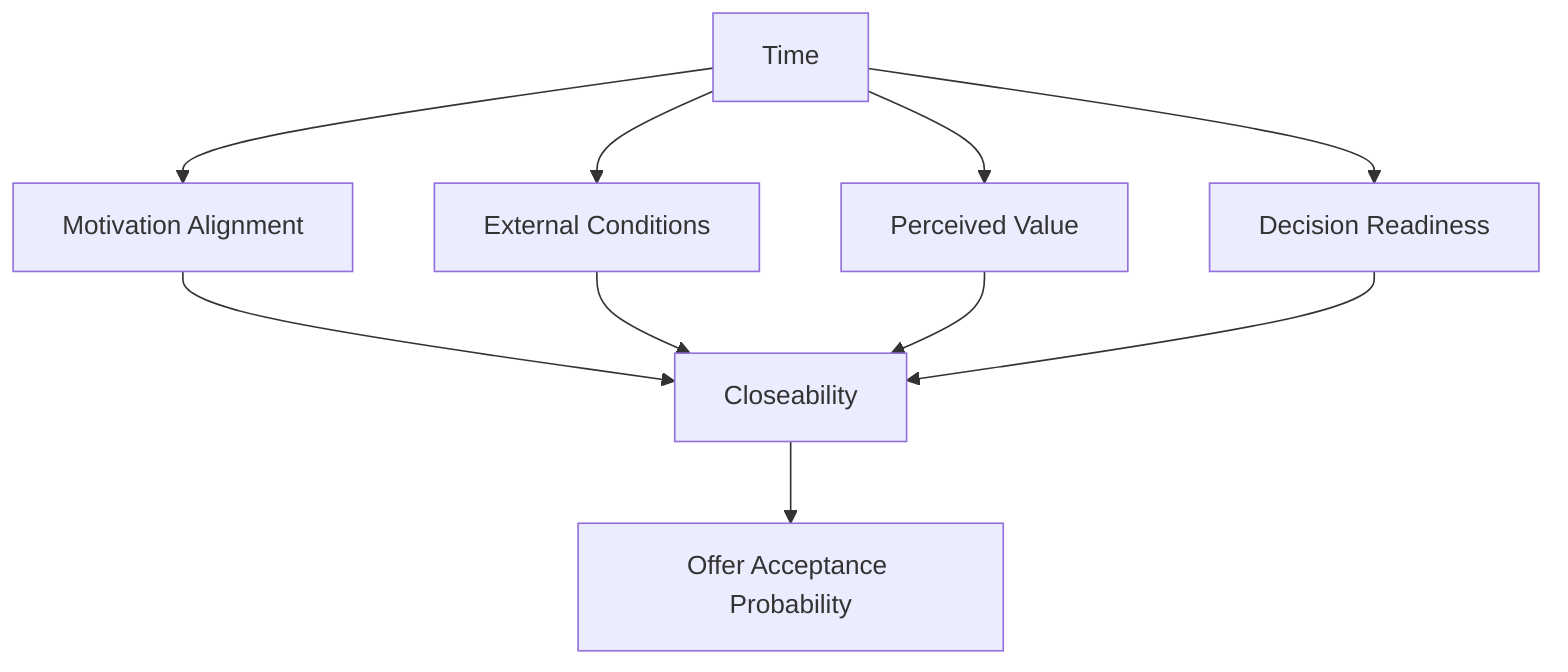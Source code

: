 flowchart TD
    M["Motivation Alignment"] --> C["Closeability"]
    E["External Conditions"] --> C
    P["Perceived Value"] --> C
    D["Decision Readiness"] --> C

    C --> O["Offer Acceptance Probability"]

    T["Time"] --> M
    T --> E
    T --> P
    T --> D